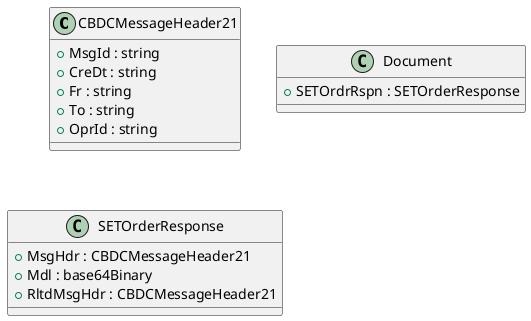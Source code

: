 @startuml

class CBDCMessageHeader21 {
    +MsgId : string
    +CreDt : string
    +Fr : string
    +To : string
    +OprId : string
}
class Document {
    +SETOrdrRspn : SETOrderResponse
}
class SETOrderResponse {
    +MsgHdr : CBDCMessageHeader21
    +Mdl : base64Binary
    +RltdMsgHdr : CBDCMessageHeader21
}

@enduml
